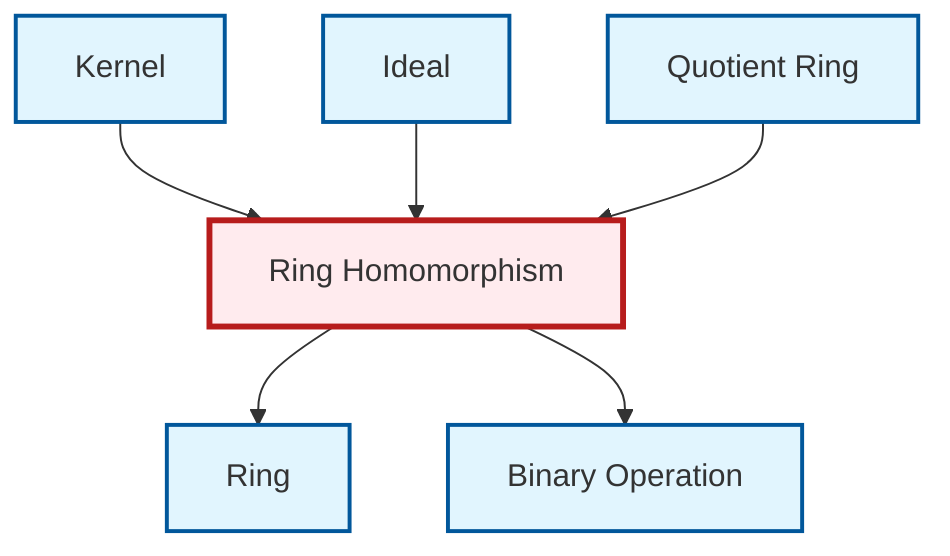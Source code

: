 graph TD
    classDef definition fill:#e1f5fe,stroke:#01579b,stroke-width:2px
    classDef theorem fill:#f3e5f5,stroke:#4a148c,stroke-width:2px
    classDef axiom fill:#fff3e0,stroke:#e65100,stroke-width:2px
    classDef example fill:#e8f5e9,stroke:#1b5e20,stroke-width:2px
    classDef current fill:#ffebee,stroke:#b71c1c,stroke-width:3px
    def-quotient-ring["Quotient Ring"]:::definition
    def-kernel["Kernel"]:::definition
    def-ring["Ring"]:::definition
    def-ideal["Ideal"]:::definition
    def-ring-homomorphism["Ring Homomorphism"]:::definition
    def-binary-operation["Binary Operation"]:::definition
    def-ring-homomorphism --> def-ring
    def-kernel --> def-ring-homomorphism
    def-ideal --> def-ring-homomorphism
    def-ring-homomorphism --> def-binary-operation
    def-quotient-ring --> def-ring-homomorphism
    class def-ring-homomorphism current